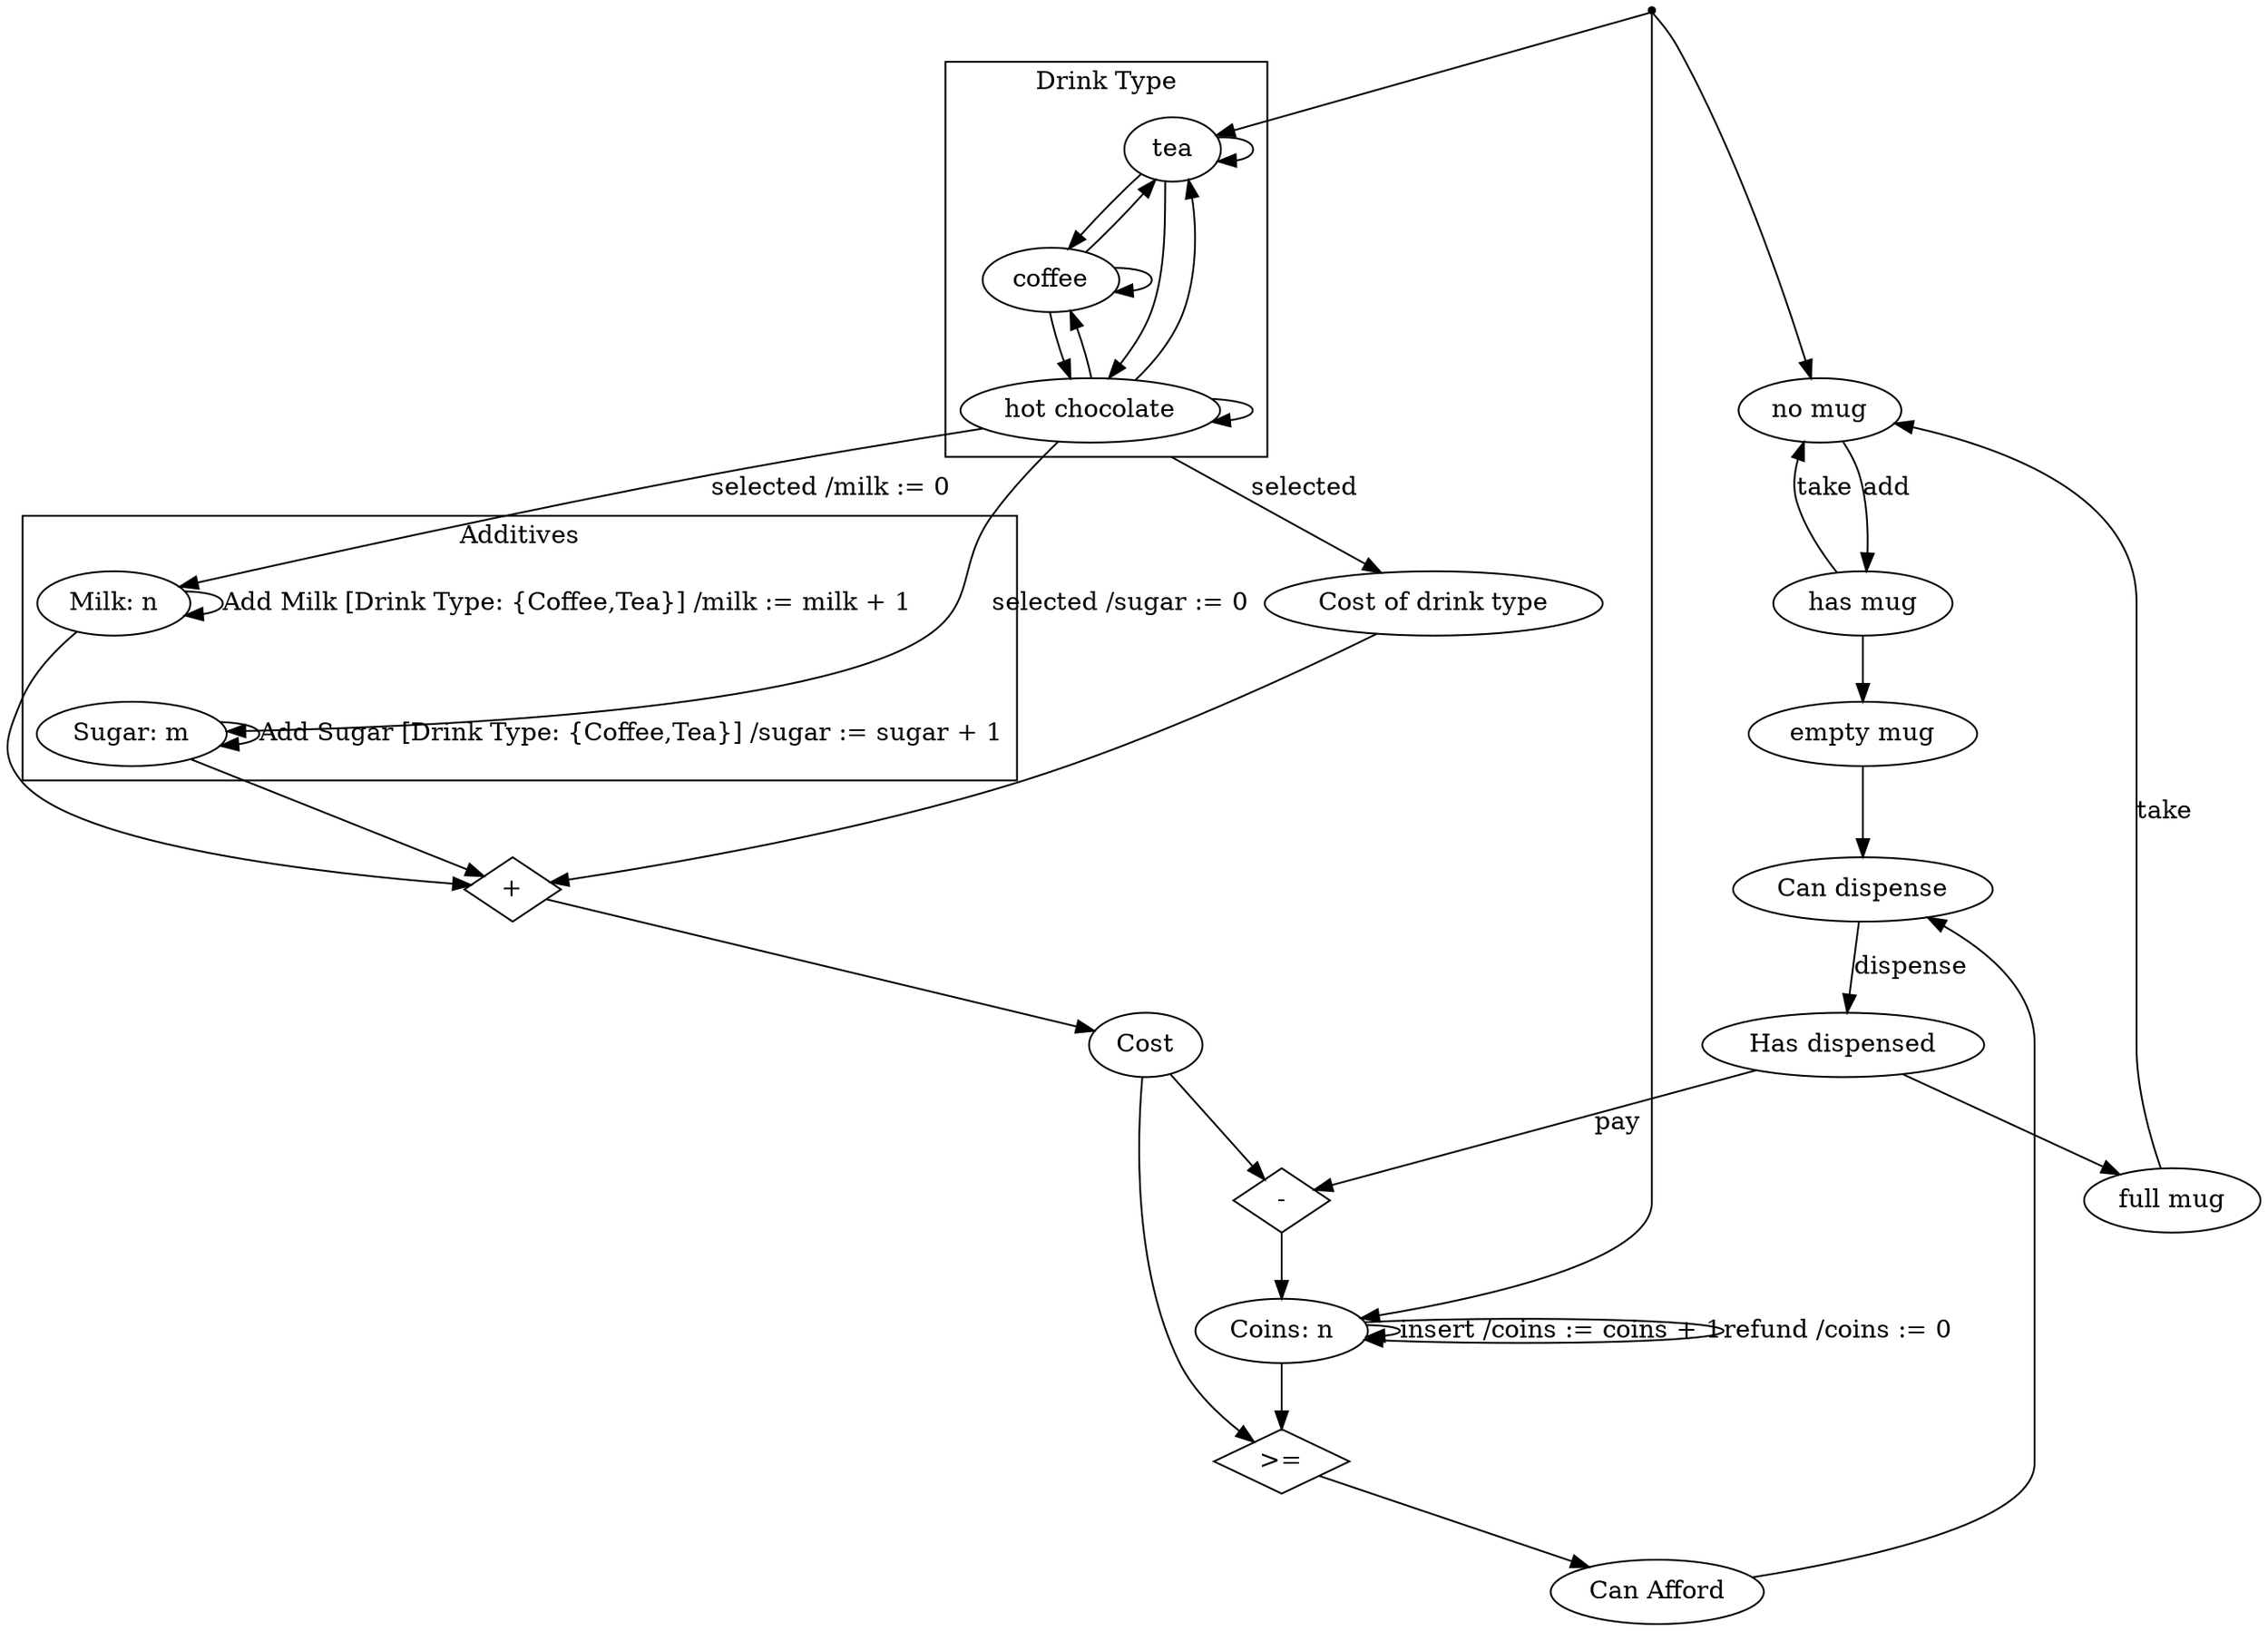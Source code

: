 digraph G {
  compound=true;
  node [shape=point,label=""] ENTRY;
  node [shape=ellipse];

  nomug[label="no mug"];
  hasmug[label="has mug"];

  dtTea    [label="tea"];
  dtCoffee [label="coffee"];
  dtHChoc  [label="hot chocolate"];

  ENTRY -> nomug,dtTea;

  subgraph cluster0 {
    node [shape=circle];
    dtTea -> dtCoffee;
    dtTea -> dtHChoc;
    dtTea -> dtTea
    
    dtCoffee -> dtTea;
    dtCoffee -> dtHChoc;
    dtCoffee -> dtCoffee;
    
    dtHChoc -> dtTea;
    dtHChoc -> dtCoffee;
    dtHChoc -> dtHChoc;
    label="Drink Type";
  }

  nomug -> hasmug[label="add"];
  hasmug -> nomug[label="take"];

  subgraph cluster2 {
    label="Additives";
    milk[label="Milk: n"];
    milk -> milk [constraint=false,label="Add Milk [Drink Type: {Coffee,Tea}] /milk := milk + 1"];

    sugar[label="Sugar: m"];
    sugar -> sugar [constraint=false,label="Add Sugar [Drink Type: {Coffee,Tea}] /sugar := sugar + 1"];
 
    milk -> sugar [style=invis];
  }

  dtHChoc -> milk [label="selected /milk := 0"];
  dtHChoc -> sugar [label="selected /sugar := 0"];

  coins [label="Coins: n"];

  ENTRY -> coins;
  coins -> coins [label="insert /coins := coins + 1", pos="3.0,4.0!"];
  coins -> coins [label="refund /coins := 0"]

  drinkcost [label="Cost of drink type"];

  sum [label="+", shape=diamond];

  milk -> sum;
  sugar -> sum;
  drinkcost -> sum;

  cost [label="Cost"];

  sum -> cost;

  dtHChoc -> drinkcost [ltail=cluster0 label="selected"];

  coincomp [label=">=",shape=diamond];

  coins -> coincomp;
  cost -> coincomp;

  canafford [label="Can Afford"];

  coincomp -> canafford;

  candisp [label="Can dispense"];
  hasdisp [label="Has dispensed"];

  mugfull [label="full mug"];
  mugempty [label="empty mug"];

  hasmug -> mugempty;
  mugempty -> candisp;
  canafford -> candisp;

  hasdisp -> mugfull;
  mugfull -> nomug [label="take"];

  candisp -> hasdisp [label="dispense"];

  pay [label="-",shape=diamond];

  cost -> pay -> coins;
  hasdisp -> pay [label="pay"];
}
